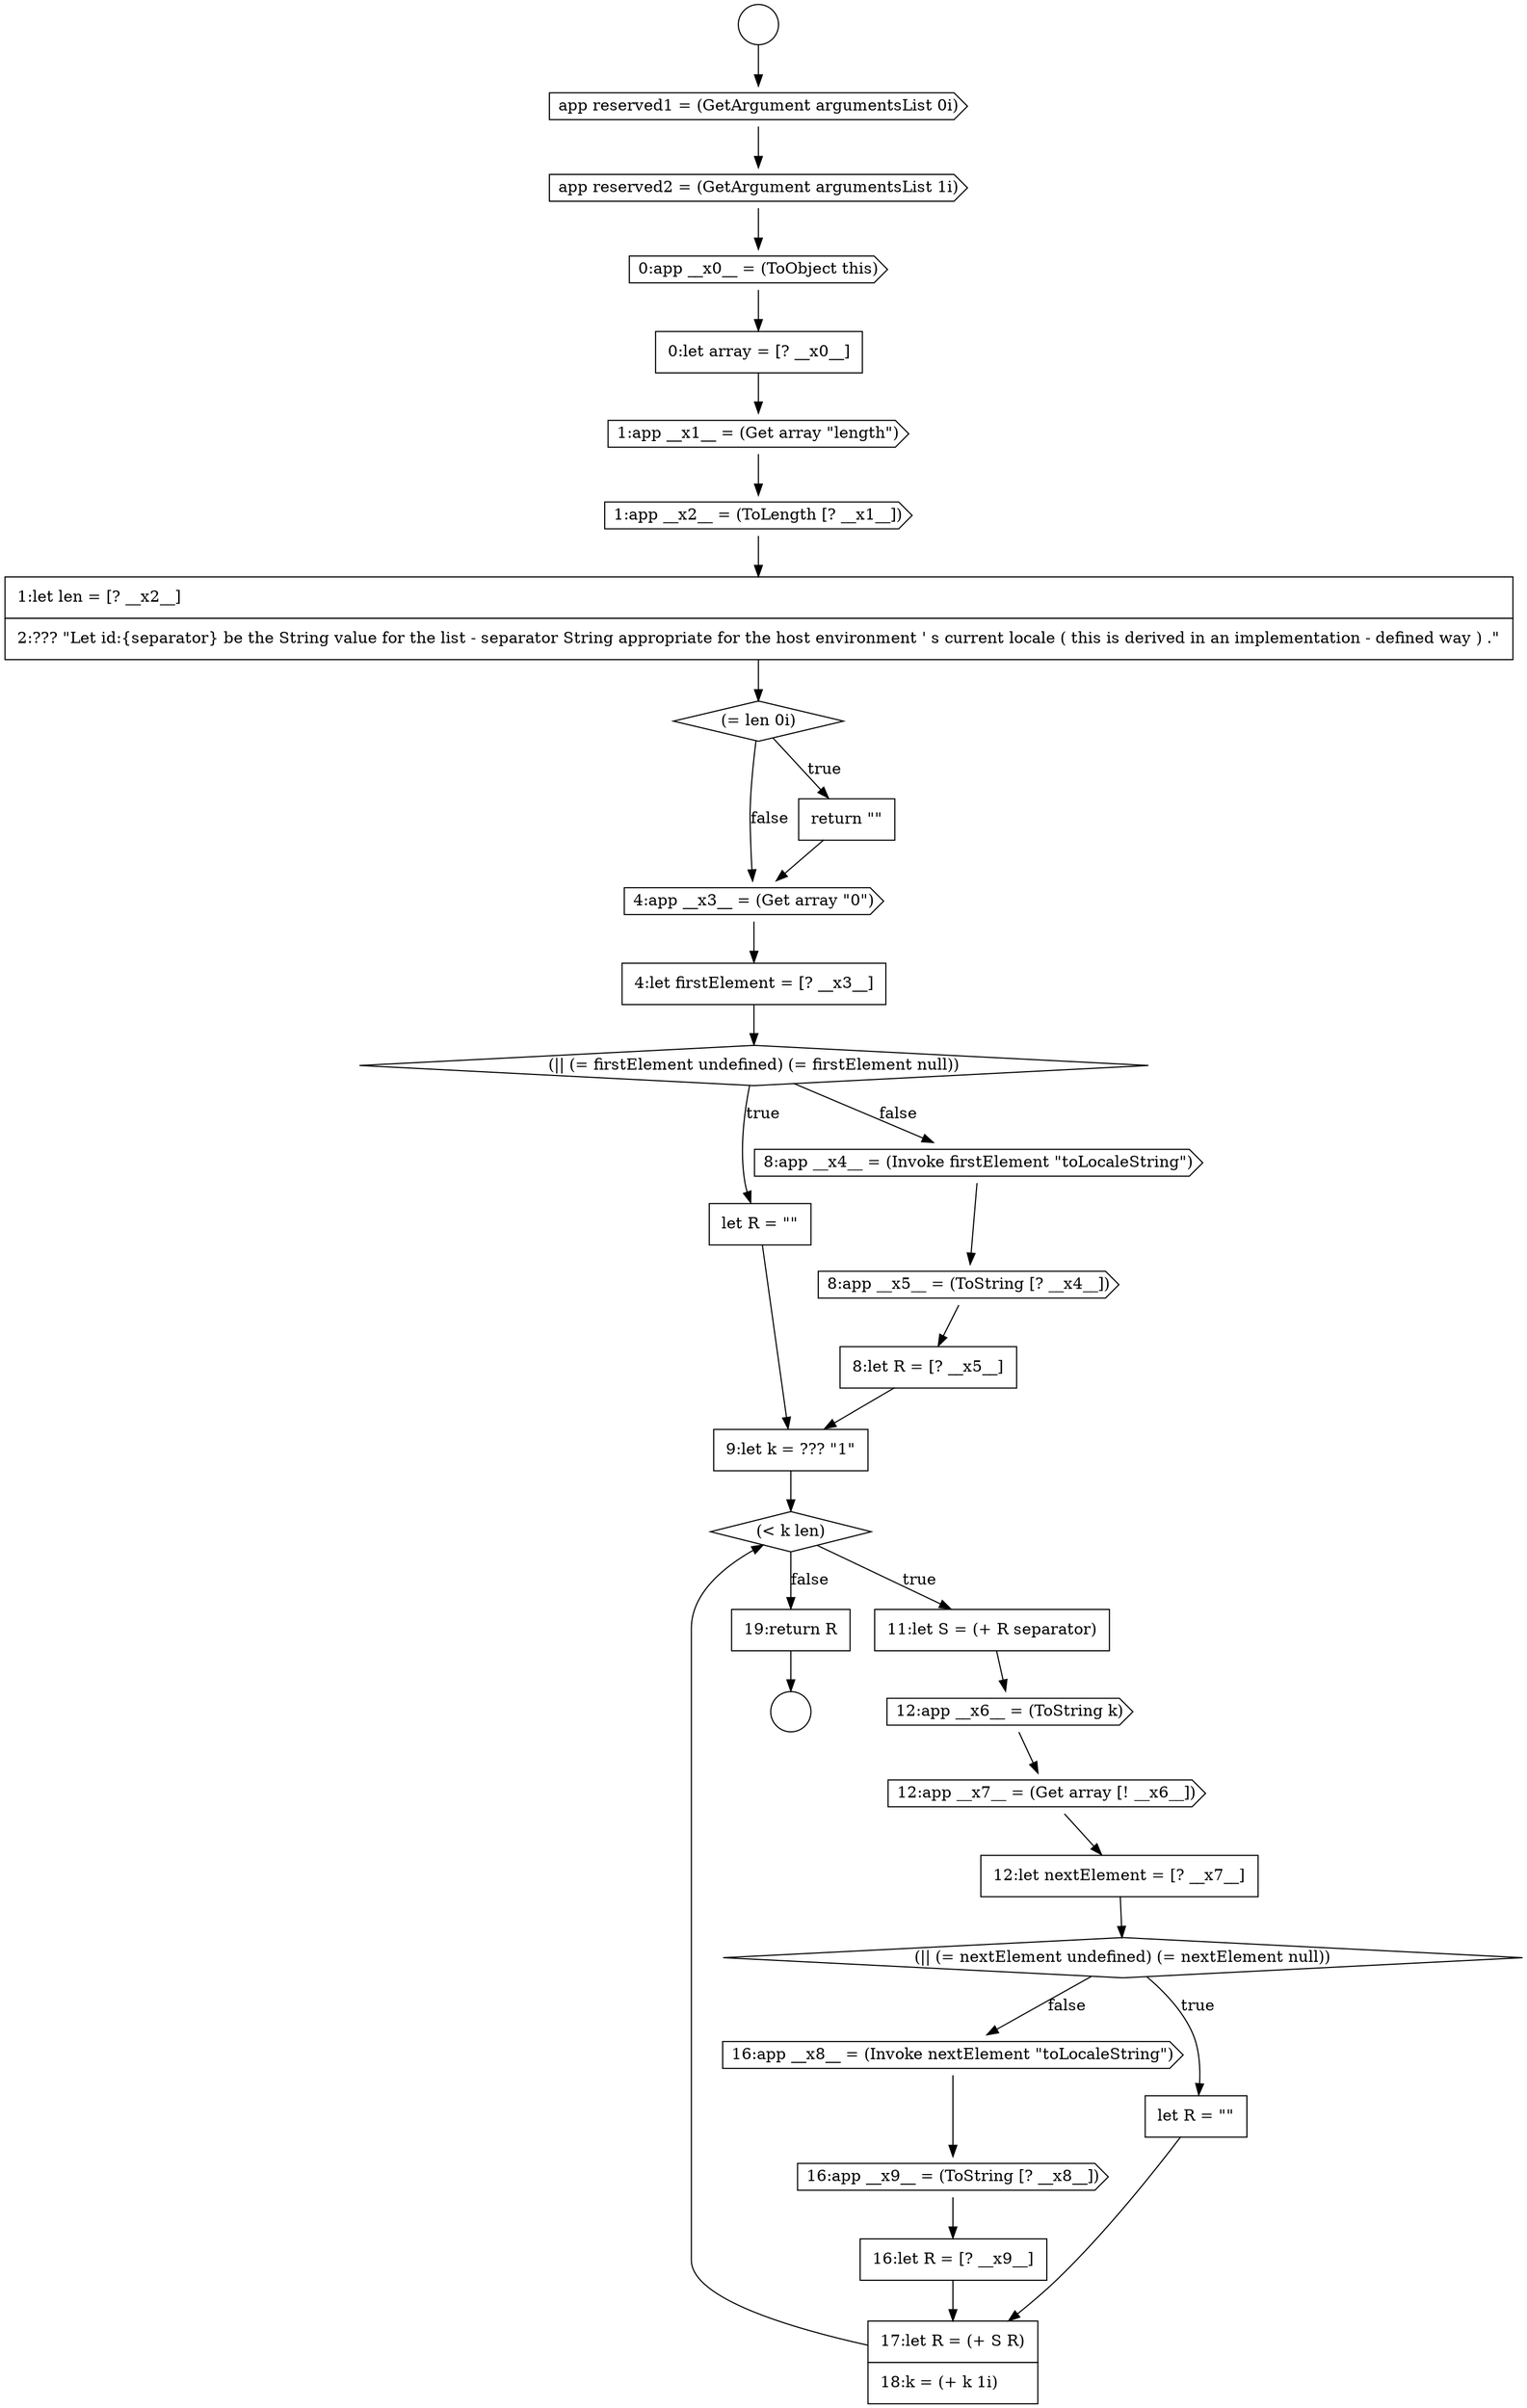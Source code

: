 digraph {
  node14200 [shape=diamond, label=<<font color="black">(|| (= firstElement undefined) (= firstElement null))</font>> color="black" fillcolor="white" style=filled]
  node14192 [shape=none, margin=0, label=<<font color="black">
    <table border="0" cellborder="1" cellspacing="0" cellpadding="10">
      <tr><td align="left">0:let array = [? __x0__]</td></tr>
    </table>
  </font>> color="black" fillcolor="white" style=filled]
  node14205 [shape=none, margin=0, label=<<font color="black">
    <table border="0" cellborder="1" cellspacing="0" cellpadding="10">
      <tr><td align="left">9:let k = ??? &quot;1&quot;</td></tr>
    </table>
  </font>> color="black" fillcolor="white" style=filled]
  node14209 [shape=cds, label=<<font color="black">12:app __x7__ = (Get array [! __x6__])</font>> color="black" fillcolor="white" style=filled]
  node14196 [shape=diamond, label=<<font color="black">(= len 0i)</font>> color="black" fillcolor="white" style=filled]
  node14199 [shape=none, margin=0, label=<<font color="black">
    <table border="0" cellborder="1" cellspacing="0" cellpadding="10">
      <tr><td align="left">4:let firstElement = [? __x3__]</td></tr>
    </table>
  </font>> color="black" fillcolor="white" style=filled]
  node14217 [shape=none, margin=0, label=<<font color="black">
    <table border="0" cellborder="1" cellspacing="0" cellpadding="10">
      <tr><td align="left">19:return R</td></tr>
    </table>
  </font>> color="black" fillcolor="white" style=filled]
  node14216 [shape=none, margin=0, label=<<font color="black">
    <table border="0" cellborder="1" cellspacing="0" cellpadding="10">
      <tr><td align="left">17:let R = (+ S R)</td></tr>
      <tr><td align="left">18:k = (+ k 1i)</td></tr>
    </table>
  </font>> color="black" fillcolor="white" style=filled]
  node14204 [shape=none, margin=0, label=<<font color="black">
    <table border="0" cellborder="1" cellspacing="0" cellpadding="10">
      <tr><td align="left">8:let R = [? __x5__]</td></tr>
    </table>
  </font>> color="black" fillcolor="white" style=filled]
  node14187 [shape=circle label=" " color="black" fillcolor="white" style=filled]
  node14208 [shape=cds, label=<<font color="black">12:app __x6__ = (ToString k)</font>> color="black" fillcolor="white" style=filled]
  node14210 [shape=none, margin=0, label=<<font color="black">
    <table border="0" cellborder="1" cellspacing="0" cellpadding="10">
      <tr><td align="left">12:let nextElement = [? __x7__]</td></tr>
    </table>
  </font>> color="black" fillcolor="white" style=filled]
  node14203 [shape=cds, label=<<font color="black">8:app __x5__ = (ToString [? __x4__])</font>> color="black" fillcolor="white" style=filled]
  node14188 [shape=circle label=" " color="black" fillcolor="white" style=filled]
  node14213 [shape=cds, label=<<font color="black">16:app __x8__ = (Invoke nextElement &quot;toLocaleString&quot;)</font>> color="black" fillcolor="white" style=filled]
  node14212 [shape=none, margin=0, label=<<font color="black">
    <table border="0" cellborder="1" cellspacing="0" cellpadding="10">
      <tr><td align="left">let R = &quot;&quot;</td></tr>
    </table>
  </font>> color="black" fillcolor="white" style=filled]
  node14189 [shape=cds, label=<<font color="black">app reserved1 = (GetArgument argumentsList 0i)</font>> color="black" fillcolor="white" style=filled]
  node14195 [shape=none, margin=0, label=<<font color="black">
    <table border="0" cellborder="1" cellspacing="0" cellpadding="10">
      <tr><td align="left">1:let len = [? __x2__]</td></tr>
      <tr><td align="left">2:??? &quot;Let id:{separator} be the String value for the list - separator String appropriate for the host environment ' s current locale ( this is derived in an implementation - defined way ) .&quot;</td></tr>
    </table>
  </font>> color="black" fillcolor="white" style=filled]
  node14206 [shape=diamond, label=<<font color="black">(&lt; k len)</font>> color="black" fillcolor="white" style=filled]
  node14193 [shape=cds, label=<<font color="black">1:app __x1__ = (Get array &quot;length&quot;)</font>> color="black" fillcolor="white" style=filled]
  node14198 [shape=cds, label=<<font color="black">4:app __x3__ = (Get array &quot;0&quot;)</font>> color="black" fillcolor="white" style=filled]
  node14207 [shape=none, margin=0, label=<<font color="black">
    <table border="0" cellborder="1" cellspacing="0" cellpadding="10">
      <tr><td align="left">11:let S = (+ R separator)</td></tr>
    </table>
  </font>> color="black" fillcolor="white" style=filled]
  node14194 [shape=cds, label=<<font color="black">1:app __x2__ = (ToLength [? __x1__])</font>> color="black" fillcolor="white" style=filled]
  node14190 [shape=cds, label=<<font color="black">app reserved2 = (GetArgument argumentsList 1i)</font>> color="black" fillcolor="white" style=filled]
  node14211 [shape=diamond, label=<<font color="black">(|| (= nextElement undefined) (= nextElement null))</font>> color="black" fillcolor="white" style=filled]
  node14201 [shape=none, margin=0, label=<<font color="black">
    <table border="0" cellborder="1" cellspacing="0" cellpadding="10">
      <tr><td align="left">let R = &quot;&quot;</td></tr>
    </table>
  </font>> color="black" fillcolor="white" style=filled]
  node14215 [shape=none, margin=0, label=<<font color="black">
    <table border="0" cellborder="1" cellspacing="0" cellpadding="10">
      <tr><td align="left">16:let R = [? __x9__]</td></tr>
    </table>
  </font>> color="black" fillcolor="white" style=filled]
  node14197 [shape=none, margin=0, label=<<font color="black">
    <table border="0" cellborder="1" cellspacing="0" cellpadding="10">
      <tr><td align="left">return &quot;&quot;</td></tr>
    </table>
  </font>> color="black" fillcolor="white" style=filled]
  node14202 [shape=cds, label=<<font color="black">8:app __x4__ = (Invoke firstElement &quot;toLocaleString&quot;)</font>> color="black" fillcolor="white" style=filled]
  node14214 [shape=cds, label=<<font color="black">16:app __x9__ = (ToString [? __x8__])</font>> color="black" fillcolor="white" style=filled]
  node14191 [shape=cds, label=<<font color="black">0:app __x0__ = (ToObject this)</font>> color="black" fillcolor="white" style=filled]
  node14208 -> node14209 [ color="black"]
  node14196 -> node14197 [label=<<font color="black">true</font>> color="black"]
  node14196 -> node14198 [label=<<font color="black">false</font>> color="black"]
  node14211 -> node14212 [label=<<font color="black">true</font>> color="black"]
  node14211 -> node14213 [label=<<font color="black">false</font>> color="black"]
  node14202 -> node14203 [ color="black"]
  node14212 -> node14216 [ color="black"]
  node14198 -> node14199 [ color="black"]
  node14187 -> node14189 [ color="black"]
  node14213 -> node14214 [ color="black"]
  node14192 -> node14193 [ color="black"]
  node14214 -> node14215 [ color="black"]
  node14205 -> node14206 [ color="black"]
  node14197 -> node14198 [ color="black"]
  node14203 -> node14204 [ color="black"]
  node14217 -> node14188 [ color="black"]
  node14206 -> node14207 [label=<<font color="black">true</font>> color="black"]
  node14206 -> node14217 [label=<<font color="black">false</font>> color="black"]
  node14204 -> node14205 [ color="black"]
  node14199 -> node14200 [ color="black"]
  node14195 -> node14196 [ color="black"]
  node14191 -> node14192 [ color="black"]
  node14215 -> node14216 [ color="black"]
  node14201 -> node14205 [ color="black"]
  node14209 -> node14210 [ color="black"]
  node14207 -> node14208 [ color="black"]
  node14190 -> node14191 [ color="black"]
  node14194 -> node14195 [ color="black"]
  node14189 -> node14190 [ color="black"]
  node14216 -> node14206 [ color="black"]
  node14200 -> node14201 [label=<<font color="black">true</font>> color="black"]
  node14200 -> node14202 [label=<<font color="black">false</font>> color="black"]
  node14210 -> node14211 [ color="black"]
  node14193 -> node14194 [ color="black"]
}
